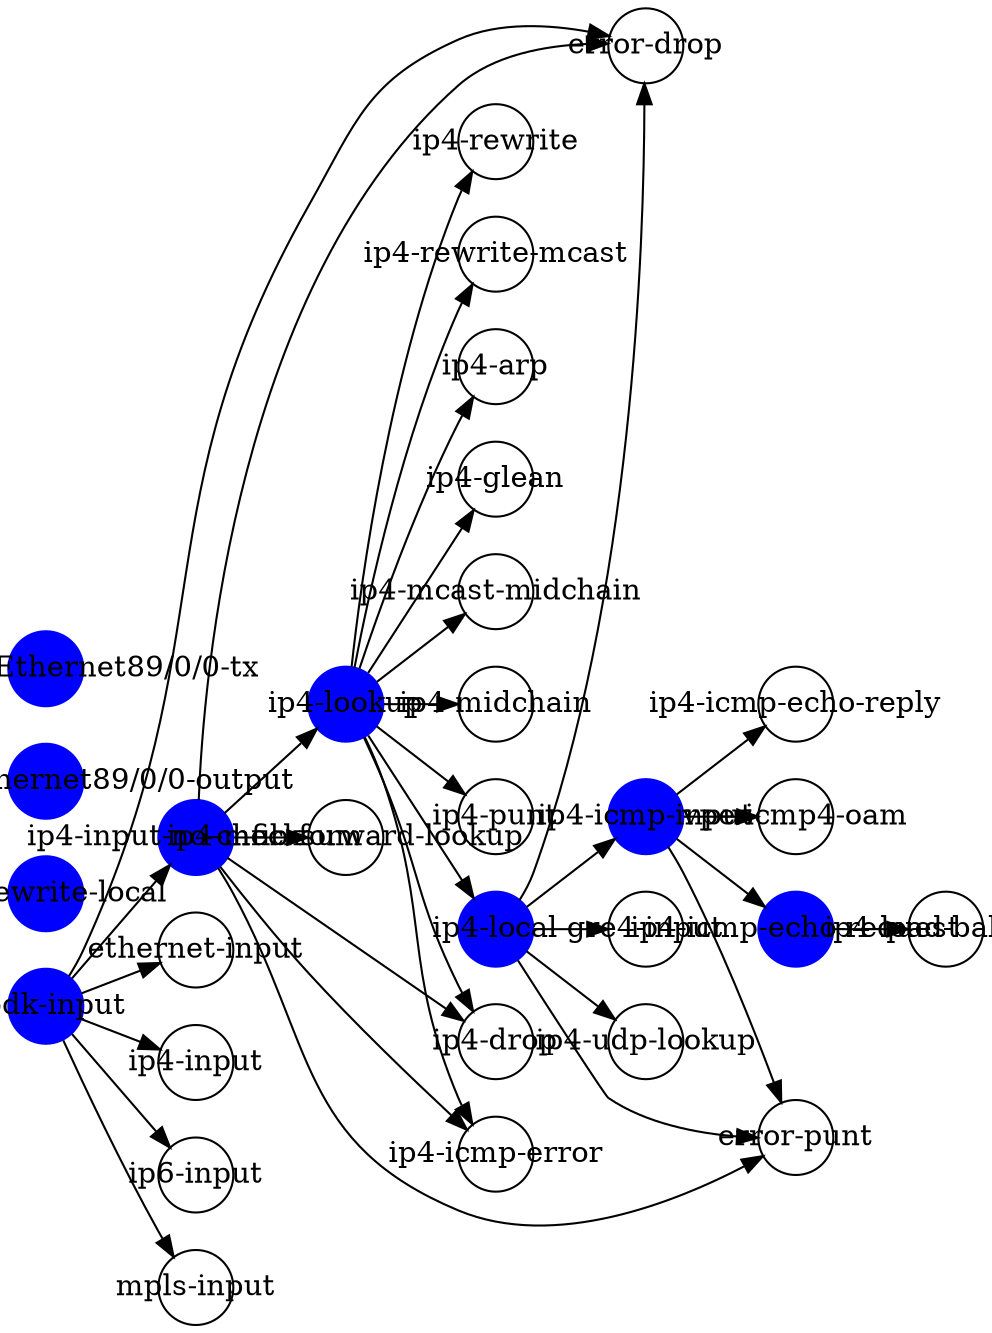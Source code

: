 digraph traced_vlib_graph_nodes { 
rankdir=LR;
node [shape = circle, fixedsize=true];
"dpdk-input" -> "error-drop"
"dpdk-input" -> "ethernet-input"
"dpdk-input" -> "ip4-input"
"dpdk-input" -> "ip4-input-no-checksum"
"dpdk-input" -> "ip6-input"
"dpdk-input" -> "mpls-input"
"ip4-icmp-echo-request" -> "ip4-load-balance"
"ip4-icmp-input" -> "error-punt"
"ip4-icmp-input" -> "ip4-icmp-echo-reply"
"ip4-icmp-input" -> "ip4-icmp-echo-request"
"ip4-icmp-input" -> "vpe-icmp4-oam"
"ip4-input-no-checksum" -> "error-drop"
"ip4-input-no-checksum" -> "error-punt"
"ip4-input-no-checksum" -> "ip4-drop"
"ip4-input-no-checksum" -> "ip4-icmp-error"
"ip4-input-no-checksum" -> "ip4-lookup"
"ip4-input-no-checksum" -> "ip4-mfib-forward-lookup"
"ip4-local" -> "error-drop"
"ip4-local" -> "error-punt"
"ip4-local" -> "gre4-input"
"ip4-local" -> "ip4-icmp-input"
"ip4-local" -> "ip4-udp-lookup"
"ip4-lookup" -> "ip4-arp"
"ip4-lookup" -> "ip4-drop"
"ip4-lookup" -> "ip4-glean"
"ip4-lookup" -> "ip4-icmp-error"
"ip4-lookup" -> "ip4-local"
"ip4-lookup" -> "ip4-mcast-midchain"
"ip4-lookup" -> "ip4-midchain"
"ip4-lookup" -> "ip4-punt"
"ip4-lookup" -> "ip4-rewrite"
"ip4-lookup" -> "ip4-rewrite-mcast"
"dpdk-input" [color=blue, style=filled]
"ip4-input-no-checksum" [color=blue, style=filled]
"ip4-lookup" [color=blue, style=filled]
"ip4-local" [color=blue, style=filled]
"ip4-icmp-input" [color=blue, style=filled]
"ip4-icmp-echo-request" [color=blue, style=filled]
"ip4-rewrite-local" [color=blue, style=filled]
"TenGigabitEthernet89/0/0-output" [color=blue, style=filled]
"TenGigabitEthernet89/0/0-tx" [color=blue, style=filled]
}
